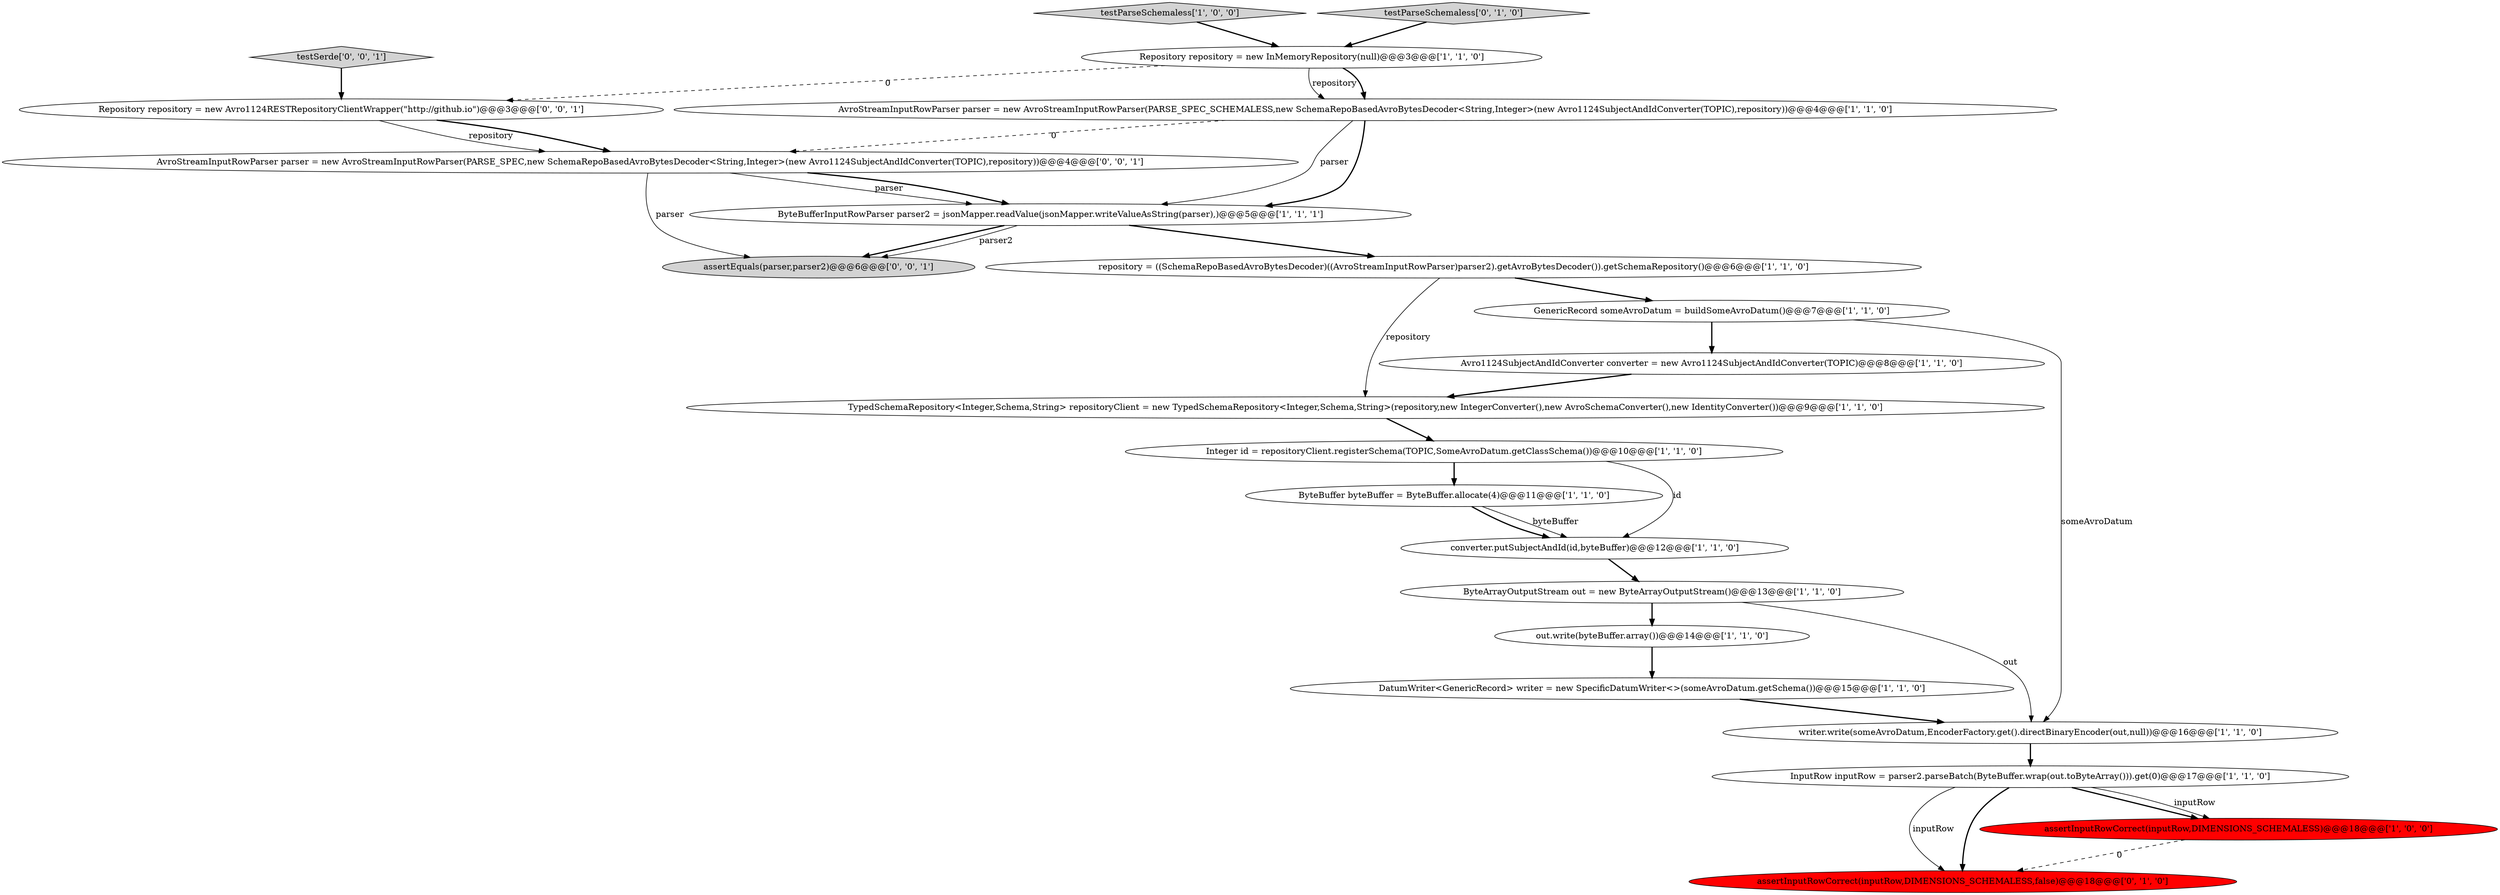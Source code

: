 digraph {
3 [style = filled, label = "ByteBufferInputRowParser parser2 = jsonMapper.readValue(jsonMapper.writeValueAsString(parser),)@@@5@@@['1', '1', '1']", fillcolor = white, shape = ellipse image = "AAA0AAABBB1BBB"];
12 [style = filled, label = "testParseSchemaless['1', '0', '0']", fillcolor = lightgray, shape = diamond image = "AAA0AAABBB1BBB"];
18 [style = filled, label = "assertInputRowCorrect(inputRow,DIMENSIONS_SCHEMALESS,false)@@@18@@@['0', '1', '0']", fillcolor = red, shape = ellipse image = "AAA1AAABBB2BBB"];
0 [style = filled, label = "InputRow inputRow = parser2.parseBatch(ByteBuffer.wrap(out.toByteArray())).get(0)@@@17@@@['1', '1', '0']", fillcolor = white, shape = ellipse image = "AAA0AAABBB1BBB"];
9 [style = filled, label = "repository = ((SchemaRepoBasedAvroBytesDecoder)((AvroStreamInputRowParser)parser2).getAvroBytesDecoder()).getSchemaRepository()@@@6@@@['1', '1', '0']", fillcolor = white, shape = ellipse image = "AAA0AAABBB1BBB"];
7 [style = filled, label = "writer.write(someAvroDatum,EncoderFactory.get().directBinaryEncoder(out,null))@@@16@@@['1', '1', '0']", fillcolor = white, shape = ellipse image = "AAA0AAABBB1BBB"];
11 [style = filled, label = "assertInputRowCorrect(inputRow,DIMENSIONS_SCHEMALESS)@@@18@@@['1', '0', '0']", fillcolor = red, shape = ellipse image = "AAA1AAABBB1BBB"];
14 [style = filled, label = "out.write(byteBuffer.array())@@@14@@@['1', '1', '0']", fillcolor = white, shape = ellipse image = "AAA0AAABBB1BBB"];
6 [style = filled, label = "Avro1124SubjectAndIdConverter converter = new Avro1124SubjectAndIdConverter(TOPIC)@@@8@@@['1', '1', '0']", fillcolor = white, shape = ellipse image = "AAA0AAABBB1BBB"];
15 [style = filled, label = "converter.putSubjectAndId(id,byteBuffer)@@@12@@@['1', '1', '0']", fillcolor = white, shape = ellipse image = "AAA0AAABBB1BBB"];
1 [style = filled, label = "Repository repository = new InMemoryRepository(null)@@@3@@@['1', '1', '0']", fillcolor = white, shape = ellipse image = "AAA0AAABBB1BBB"];
13 [style = filled, label = "AvroStreamInputRowParser parser = new AvroStreamInputRowParser(PARSE_SPEC_SCHEMALESS,new SchemaRepoBasedAvroBytesDecoder<String,Integer>(new Avro1124SubjectAndIdConverter(TOPIC),repository))@@@4@@@['1', '1', '0']", fillcolor = white, shape = ellipse image = "AAA0AAABBB1BBB"];
19 [style = filled, label = "AvroStreamInputRowParser parser = new AvroStreamInputRowParser(PARSE_SPEC,new SchemaRepoBasedAvroBytesDecoder<String,Integer>(new Avro1124SubjectAndIdConverter(TOPIC),repository))@@@4@@@['0', '0', '1']", fillcolor = white, shape = ellipse image = "AAA0AAABBB3BBB"];
10 [style = filled, label = "DatumWriter<GenericRecord> writer = new SpecificDatumWriter<>(someAvroDatum.getSchema())@@@15@@@['1', '1', '0']", fillcolor = white, shape = ellipse image = "AAA0AAABBB1BBB"];
16 [style = filled, label = "TypedSchemaRepository<Integer,Schema,String> repositoryClient = new TypedSchemaRepository<Integer,Schema,String>(repository,new IntegerConverter(),new AvroSchemaConverter(),new IdentityConverter())@@@9@@@['1', '1', '0']", fillcolor = white, shape = ellipse image = "AAA0AAABBB1BBB"];
5 [style = filled, label = "ByteArrayOutputStream out = new ByteArrayOutputStream()@@@13@@@['1', '1', '0']", fillcolor = white, shape = ellipse image = "AAA0AAABBB1BBB"];
4 [style = filled, label = "Integer id = repositoryClient.registerSchema(TOPIC,SomeAvroDatum.getClassSchema())@@@10@@@['1', '1', '0']", fillcolor = white, shape = ellipse image = "AAA0AAABBB1BBB"];
20 [style = filled, label = "assertEquals(parser,parser2)@@@6@@@['0', '0', '1']", fillcolor = lightgray, shape = ellipse image = "AAA0AAABBB3BBB"];
21 [style = filled, label = "testSerde['0', '0', '1']", fillcolor = lightgray, shape = diamond image = "AAA0AAABBB3BBB"];
8 [style = filled, label = "GenericRecord someAvroDatum = buildSomeAvroDatum()@@@7@@@['1', '1', '0']", fillcolor = white, shape = ellipse image = "AAA0AAABBB1BBB"];
22 [style = filled, label = "Repository repository = new Avro1124RESTRepositoryClientWrapper(\"http://github.io\")@@@3@@@['0', '0', '1']", fillcolor = white, shape = ellipse image = "AAA0AAABBB3BBB"];
17 [style = filled, label = "testParseSchemaless['0', '1', '0']", fillcolor = lightgray, shape = diamond image = "AAA0AAABBB2BBB"];
2 [style = filled, label = "ByteBuffer byteBuffer = ByteBuffer.allocate(4)@@@11@@@['1', '1', '0']", fillcolor = white, shape = ellipse image = "AAA0AAABBB1BBB"];
9->16 [style = solid, label="repository"];
17->1 [style = bold, label=""];
22->19 [style = bold, label=""];
8->7 [style = solid, label="someAvroDatum"];
14->10 [style = bold, label=""];
0->11 [style = bold, label=""];
8->6 [style = bold, label=""];
7->0 [style = bold, label=""];
1->13 [style = solid, label="repository"];
22->19 [style = solid, label="repository"];
4->2 [style = bold, label=""];
5->14 [style = bold, label=""];
2->15 [style = solid, label="byteBuffer"];
13->19 [style = dashed, label="0"];
9->8 [style = bold, label=""];
12->1 [style = bold, label=""];
0->18 [style = solid, label="inputRow"];
0->11 [style = solid, label="inputRow"];
1->13 [style = bold, label=""];
10->7 [style = bold, label=""];
5->7 [style = solid, label="out"];
15->5 [style = bold, label=""];
1->22 [style = dashed, label="0"];
3->9 [style = bold, label=""];
19->20 [style = solid, label="parser"];
3->20 [style = bold, label=""];
13->3 [style = bold, label=""];
21->22 [style = bold, label=""];
6->16 [style = bold, label=""];
11->18 [style = dashed, label="0"];
19->3 [style = solid, label="parser"];
2->15 [style = bold, label=""];
4->15 [style = solid, label="id"];
0->18 [style = bold, label=""];
16->4 [style = bold, label=""];
13->3 [style = solid, label="parser"];
19->3 [style = bold, label=""];
3->20 [style = solid, label="parser2"];
}

